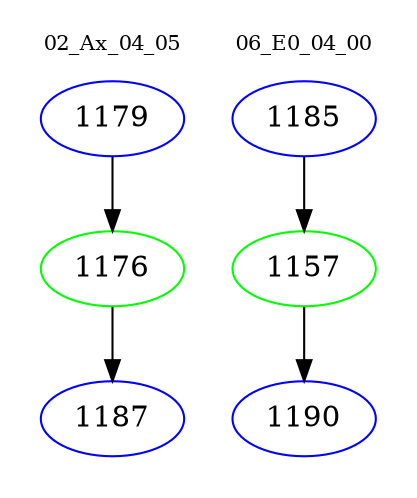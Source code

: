 digraph{
subgraph cluster_0 {
color = white
label = "02_Ax_04_05";
fontsize=10;
T0_1179 [label="1179", color="blue"]
T0_1179 -> T0_1176 [color="black"]
T0_1176 [label="1176", color="green"]
T0_1176 -> T0_1187 [color="black"]
T0_1187 [label="1187", color="blue"]
}
subgraph cluster_1 {
color = white
label = "06_E0_04_00";
fontsize=10;
T1_1185 [label="1185", color="blue"]
T1_1185 -> T1_1157 [color="black"]
T1_1157 [label="1157", color="green"]
T1_1157 -> T1_1190 [color="black"]
T1_1190 [label="1190", color="blue"]
}
}
